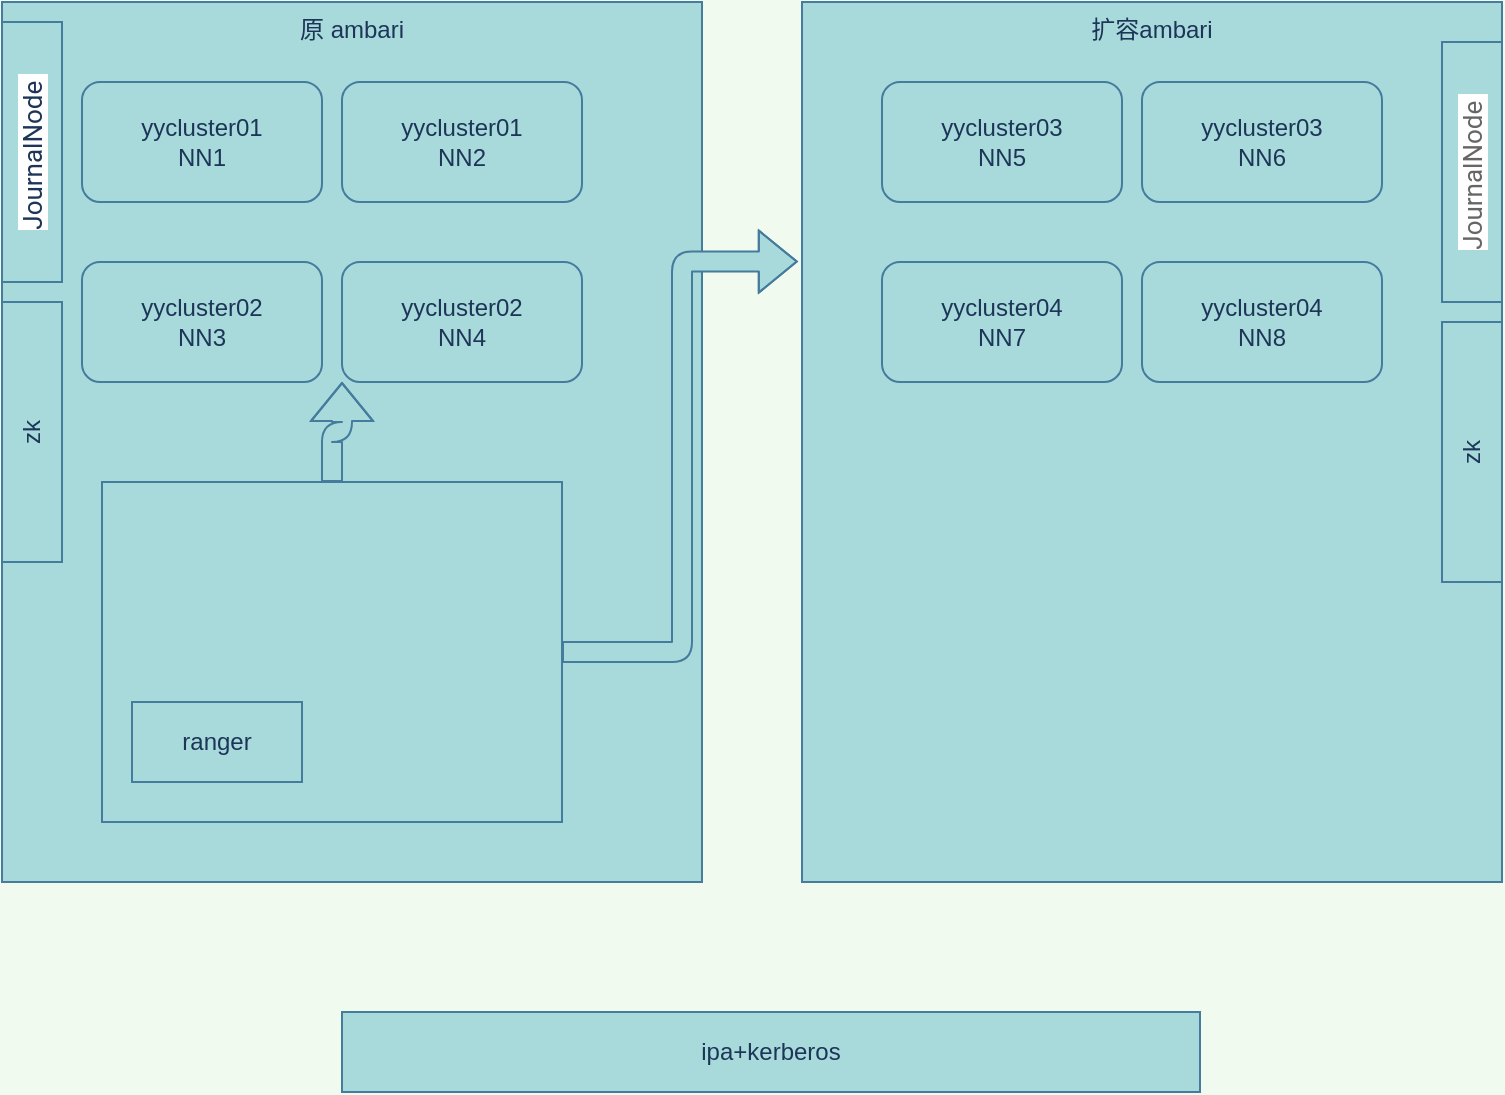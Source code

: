 <mxfile version="14.9.0" type="github">
  <diagram id="SwGezGl8ZoST3qa25Tps" name="Page-1">
    <mxGraphModel dx="1422" dy="762" grid="1" gridSize="10" guides="1" tooltips="1" connect="1" arrows="1" fold="1" page="1" pageScale="1" pageWidth="827" pageHeight="1169" background="#F1FAEE" math="0" shadow="0">
      <root>
        <mxCell id="0" />
        <mxCell id="1" parent="0" />
        <mxCell id="wGXwqrmeOp-Mi2ZWLz1i-51" value="扩容ambari" style="rounded=0;whiteSpace=wrap;html=1;fillColor=#A8DADC;horizontal=1;align=center;verticalAlign=top;strokeColor=#457B9D;shadow=0;fontColor=#1D3557;" vertex="1" parent="1">
          <mxGeometry x="440" y="60" width="350" height="440" as="geometry" />
        </mxCell>
        <mxCell id="wGXwqrmeOp-Mi2ZWLz1i-10" value="原 ambari" style="rounded=0;whiteSpace=wrap;html=1;fillColor=#A8DADC;horizontal=1;align=center;verticalAlign=top;strokeColor=#457B9D;shadow=0;fontColor=#1D3557;" vertex="1" parent="1">
          <mxGeometry x="40" y="60" width="350" height="440" as="geometry" />
        </mxCell>
        <mxCell id="wGXwqrmeOp-Mi2ZWLz1i-1" value="yycluster01&lt;br&gt;NN1" style="rounded=1;whiteSpace=wrap;html=1;fillColor=#A8DADC;strokeColor=#457B9D;shadow=0;fontColor=#1D3557;" vertex="1" parent="1">
          <mxGeometry x="80" y="100" width="120" height="60" as="geometry" />
        </mxCell>
        <mxCell id="wGXwqrmeOp-Mi2ZWLz1i-8" value="yycluster01&lt;br&gt;NN2" style="rounded=1;whiteSpace=wrap;html=1;fillColor=#A8DADC;strokeColor=#457B9D;shadow=0;fontColor=#1D3557;" vertex="1" parent="1">
          <mxGeometry x="210" y="100" width="120" height="60" as="geometry" />
        </mxCell>
        <mxCell id="wGXwqrmeOp-Mi2ZWLz1i-11" value="yycluster02&lt;br&gt;NN3" style="rounded=1;whiteSpace=wrap;html=1;fillColor=#A8DADC;strokeColor=#457B9D;shadow=0;fontColor=#1D3557;" vertex="1" parent="1">
          <mxGeometry x="80" y="190" width="120" height="60" as="geometry" />
        </mxCell>
        <mxCell id="wGXwqrmeOp-Mi2ZWLz1i-12" value="yycluster02&lt;br&gt;NN4" style="rounded=1;whiteSpace=wrap;html=1;fillColor=#A8DADC;strokeColor=#457B9D;shadow=0;fontColor=#1D3557;" vertex="1" parent="1">
          <mxGeometry x="210" y="190" width="120" height="60" as="geometry" />
        </mxCell>
        <mxCell id="wGXwqrmeOp-Mi2ZWLz1i-39" value="dn" style="shape=cylinder3;whiteSpace=wrap;html=1;boundedLbl=1;backgroundOutline=1;size=15;align=center;horizontal=1;fillColor=#A8DADC;strokeColor=#457B9D;shadow=0;fontColor=#1D3557;" vertex="1" parent="1">
          <mxGeometry x="110" y="320" width="60" height="80" as="geometry" />
        </mxCell>
        <mxCell id="wGXwqrmeOp-Mi2ZWLz1i-40" value="dn" style="shape=cylinder3;whiteSpace=wrap;html=1;boundedLbl=1;backgroundOutline=1;size=15;align=center;horizontal=1;fillColor=#A8DADC;strokeColor=#457B9D;shadow=0;fontColor=#1D3557;" vertex="1" parent="1">
          <mxGeometry x="120" y="320" width="60" height="80" as="geometry" />
        </mxCell>
        <mxCell id="wGXwqrmeOp-Mi2ZWLz1i-41" value="dn" style="shape=cylinder3;whiteSpace=wrap;html=1;boundedLbl=1;backgroundOutline=1;size=15;align=center;horizontal=1;fillColor=#A8DADC;strokeColor=#457B9D;shadow=0;fontColor=#1D3557;" vertex="1" parent="1">
          <mxGeometry x="130" y="320" width="60" height="80" as="geometry" />
        </mxCell>
        <mxCell id="wGXwqrmeOp-Mi2ZWLz1i-42" value="dn" style="shape=cylinder3;whiteSpace=wrap;html=1;boundedLbl=1;backgroundOutline=1;size=15;align=center;horizontal=1;fillColor=#A8DADC;strokeColor=#457B9D;shadow=0;fontColor=#1D3557;" vertex="1" parent="1">
          <mxGeometry x="140" y="320" width="60" height="80" as="geometry" />
        </mxCell>
        <mxCell id="wGXwqrmeOp-Mi2ZWLz1i-43" value="dn" style="shape=cylinder3;whiteSpace=wrap;html=1;boundedLbl=1;backgroundOutline=1;size=15;align=center;horizontal=1;fillColor=#A8DADC;strokeColor=#457B9D;shadow=0;fontColor=#1D3557;" vertex="1" parent="1">
          <mxGeometry x="150" y="320" width="60" height="80" as="geometry" />
        </mxCell>
        <mxCell id="wGXwqrmeOp-Mi2ZWLz1i-44" value="dn" style="shape=cylinder3;whiteSpace=wrap;html=1;boundedLbl=1;backgroundOutline=1;size=15;align=center;horizontal=1;fillColor=#A8DADC;strokeColor=#457B9D;shadow=0;fontColor=#1D3557;" vertex="1" parent="1">
          <mxGeometry x="160" y="320" width="60" height="80" as="geometry" />
        </mxCell>
        <mxCell id="wGXwqrmeOp-Mi2ZWLz1i-45" value="dn" style="shape=cylinder3;whiteSpace=wrap;html=1;boundedLbl=1;backgroundOutline=1;size=15;align=center;horizontal=1;fillColor=#A8DADC;strokeColor=#457B9D;shadow=0;fontColor=#1D3557;" vertex="1" parent="1">
          <mxGeometry x="170" y="320" width="60" height="80" as="geometry" />
        </mxCell>
        <mxCell id="wGXwqrmeOp-Mi2ZWLz1i-46" value="dn" style="shape=cylinder3;whiteSpace=wrap;html=1;boundedLbl=1;backgroundOutline=1;size=15;align=center;horizontal=1;fillColor=#A8DADC;strokeColor=#457B9D;shadow=0;fontColor=#1D3557;" vertex="1" parent="1">
          <mxGeometry x="180" y="320" width="60" height="80" as="geometry" />
        </mxCell>
        <mxCell id="wGXwqrmeOp-Mi2ZWLz1i-47" value="dn" style="shape=cylinder3;whiteSpace=wrap;html=1;boundedLbl=1;backgroundOutline=1;size=15;align=center;horizontal=1;fillColor=#A8DADC;strokeColor=#457B9D;shadow=0;fontColor=#1D3557;" vertex="1" parent="1">
          <mxGeometry x="190" y="320" width="60" height="80" as="geometry" />
        </mxCell>
        <mxCell id="wGXwqrmeOp-Mi2ZWLz1i-48" value="dn" style="shape=cylinder3;whiteSpace=wrap;html=1;boundedLbl=1;backgroundOutline=1;size=15;align=center;horizontal=1;fillColor=#A8DADC;strokeColor=#457B9D;shadow=0;fontColor=#1D3557;" vertex="1" parent="1">
          <mxGeometry x="200" y="320" width="60" height="80" as="geometry" />
        </mxCell>
        <mxCell id="wGXwqrmeOp-Mi2ZWLz1i-49" value="dn" style="shape=cylinder3;whiteSpace=wrap;html=1;boundedLbl=1;backgroundOutline=1;size=15;align=center;horizontal=1;fillColor=#A8DADC;strokeColor=#457B9D;shadow=0;fontColor=#1D3557;" vertex="1" parent="1">
          <mxGeometry x="210" y="320" width="60" height="80" as="geometry" />
        </mxCell>
        <mxCell id="wGXwqrmeOp-Mi2ZWLz1i-50" value="dn" style="shape=cylinder3;whiteSpace=wrap;html=1;boundedLbl=1;backgroundOutline=1;size=15;align=center;horizontal=1;fillColor=#A8DADC;strokeColor=#457B9D;shadow=0;fontColor=#1D3557;" vertex="1" parent="1">
          <mxGeometry x="220" y="320" width="60" height="80" as="geometry" />
        </mxCell>
        <mxCell id="wGXwqrmeOp-Mi2ZWLz1i-52" value="yycluster03&lt;br&gt;NN5" style="rounded=1;whiteSpace=wrap;html=1;fillColor=#A8DADC;strokeColor=#457B9D;shadow=0;fontColor=#1D3557;" vertex="1" parent="1">
          <mxGeometry x="480" y="100" width="120" height="60" as="geometry" />
        </mxCell>
        <mxCell id="wGXwqrmeOp-Mi2ZWLz1i-53" value="yycluster03&lt;br&gt;NN6" style="rounded=1;whiteSpace=wrap;html=1;fillColor=#A8DADC;strokeColor=#457B9D;shadow=0;fontColor=#1D3557;" vertex="1" parent="1">
          <mxGeometry x="610" y="100" width="120" height="60" as="geometry" />
        </mxCell>
        <mxCell id="wGXwqrmeOp-Mi2ZWLz1i-54" value="yycluster04&lt;br&gt;NN7" style="rounded=1;whiteSpace=wrap;html=1;fillColor=#A8DADC;strokeColor=#457B9D;shadow=0;fontColor=#1D3557;" vertex="1" parent="1">
          <mxGeometry x="480" y="190" width="120" height="60" as="geometry" />
        </mxCell>
        <mxCell id="wGXwqrmeOp-Mi2ZWLz1i-55" value="yycluster04&lt;br&gt;NN8" style="rounded=1;whiteSpace=wrap;html=1;fillColor=#A8DADC;strokeColor=#457B9D;shadow=0;fontColor=#1D3557;" vertex="1" parent="1">
          <mxGeometry x="610" y="190" width="120" height="60" as="geometry" />
        </mxCell>
        <mxCell id="wGXwqrmeOp-Mi2ZWLz1i-70" style="edgeStyle=orthogonalEdgeStyle;curved=0;rounded=1;sketch=0;orthogonalLoop=1;jettySize=auto;html=1;exitX=0.5;exitY=0;exitDx=0;exitDy=0;entryX=0;entryY=1;entryDx=0;entryDy=0;fontColor=#1D3557;strokeColor=#457B9D;fillColor=#A8DADC;shape=flexArrow;shadow=0;labelBackgroundColor=#F1FAEE;" edge="1" parent="1" source="wGXwqrmeOp-Mi2ZWLz1i-68" target="wGXwqrmeOp-Mi2ZWLz1i-12">
          <mxGeometry relative="1" as="geometry" />
        </mxCell>
        <mxCell id="wGXwqrmeOp-Mi2ZWLz1i-71" style="edgeStyle=orthogonalEdgeStyle;shape=flexArrow;curved=0;rounded=1;sketch=0;orthogonalLoop=1;jettySize=auto;html=1;entryX=-0.006;entryY=0.295;entryDx=0;entryDy=0;entryPerimeter=0;fontColor=#1D3557;strokeColor=#457B9D;fillColor=#A8DADC;shadow=0;labelBackgroundColor=#F1FAEE;" edge="1" parent="1" source="wGXwqrmeOp-Mi2ZWLz1i-68" target="wGXwqrmeOp-Mi2ZWLz1i-51">
          <mxGeometry relative="1" as="geometry" />
        </mxCell>
        <mxCell id="wGXwqrmeOp-Mi2ZWLz1i-68" value="" style="rounded=0;whiteSpace=wrap;html=1;sketch=0;strokeColor=#457B9D;fillColor=#A8DADC;shadow=0;fontColor=#1D3557;" vertex="1" parent="1">
          <mxGeometry x="90" y="300" width="230" height="170" as="geometry" />
        </mxCell>
        <mxCell id="wGXwqrmeOp-Mi2ZWLz1i-72" value="zk" style="rounded=0;whiteSpace=wrap;html=1;sketch=0;strokeColor=#457B9D;fillColor=#A8DADC;horizontal=0;shadow=0;fontColor=#1D3557;" vertex="1" parent="1">
          <mxGeometry x="40" y="210" width="30" height="130" as="geometry" />
        </mxCell>
        <mxCell id="wGXwqrmeOp-Mi2ZWLz1i-73" value="&lt;span style=&quot;font-family: roboto, sans-serif; font-size: 13px; background-color: rgb(255, 255, 255);&quot;&gt;JournalNode&lt;/span&gt;&lt;span style=&quot;font-family: roboto, sans-serif; font-size: 13px; background-color: rgb(255, 255, 255);&quot;&gt;&amp;nbsp;&lt;/span&gt;" style="rounded=0;whiteSpace=wrap;html=1;sketch=0;strokeColor=#457B9D;fillColor=#A8DADC;horizontal=0;shadow=0;fontColor=#1D3557;" vertex="1" parent="1">
          <mxGeometry x="40" y="70" width="30" height="130" as="geometry" />
        </mxCell>
        <mxCell id="wGXwqrmeOp-Mi2ZWLz1i-75" value="ranger" style="rounded=0;whiteSpace=wrap;html=1;sketch=0;strokeColor=#457B9D;fillColor=#A8DADC;shadow=0;fontColor=#1D3557;" vertex="1" parent="1">
          <mxGeometry x="105" y="410" width="85" height="40" as="geometry" />
        </mxCell>
        <mxCell id="wGXwqrmeOp-Mi2ZWLz1i-76" value="ipa+kerberos" style="rounded=0;whiteSpace=wrap;html=1;sketch=0;strokeColor=#457B9D;fillColor=#A8DADC;shadow=0;fontColor=#1D3557;" vertex="1" parent="1">
          <mxGeometry x="210" y="565" width="429" height="40" as="geometry" />
        </mxCell>
        <mxCell id="wGXwqrmeOp-Mi2ZWLz1i-77" value="zk" style="rounded=0;whiteSpace=wrap;html=1;sketch=0;strokeColor=#457B9D;fillColor=#A8DADC;horizontal=0;shadow=0;fontColor=#1D3557;" vertex="1" parent="1">
          <mxGeometry x="760" y="220" width="30" height="130" as="geometry" />
        </mxCell>
        <mxCell id="wGXwqrmeOp-Mi2ZWLz1i-78" value="&lt;span style=&quot;color: rgb(102 , 102 , 102) ; font-family: &amp;#34;roboto&amp;#34; , sans-serif ; font-size: 13px ; background-color: rgb(255 , 255 , 255)&quot;&gt;JournalNode&lt;/span&gt;&lt;span style=&quot;color: rgb(102 , 102 , 102) ; font-family: &amp;#34;roboto&amp;#34; , sans-serif ; font-size: 13px ; background-color: rgb(255 , 255 , 255)&quot;&gt;&amp;nbsp;&lt;/span&gt;" style="rounded=0;whiteSpace=wrap;html=1;sketch=0;strokeColor=#457B9D;fillColor=#A8DADC;horizontal=0;shadow=0;fontColor=#1D3557;" vertex="1" parent="1">
          <mxGeometry x="760" y="80" width="30" height="130" as="geometry" />
        </mxCell>
      </root>
    </mxGraphModel>
  </diagram>
</mxfile>
